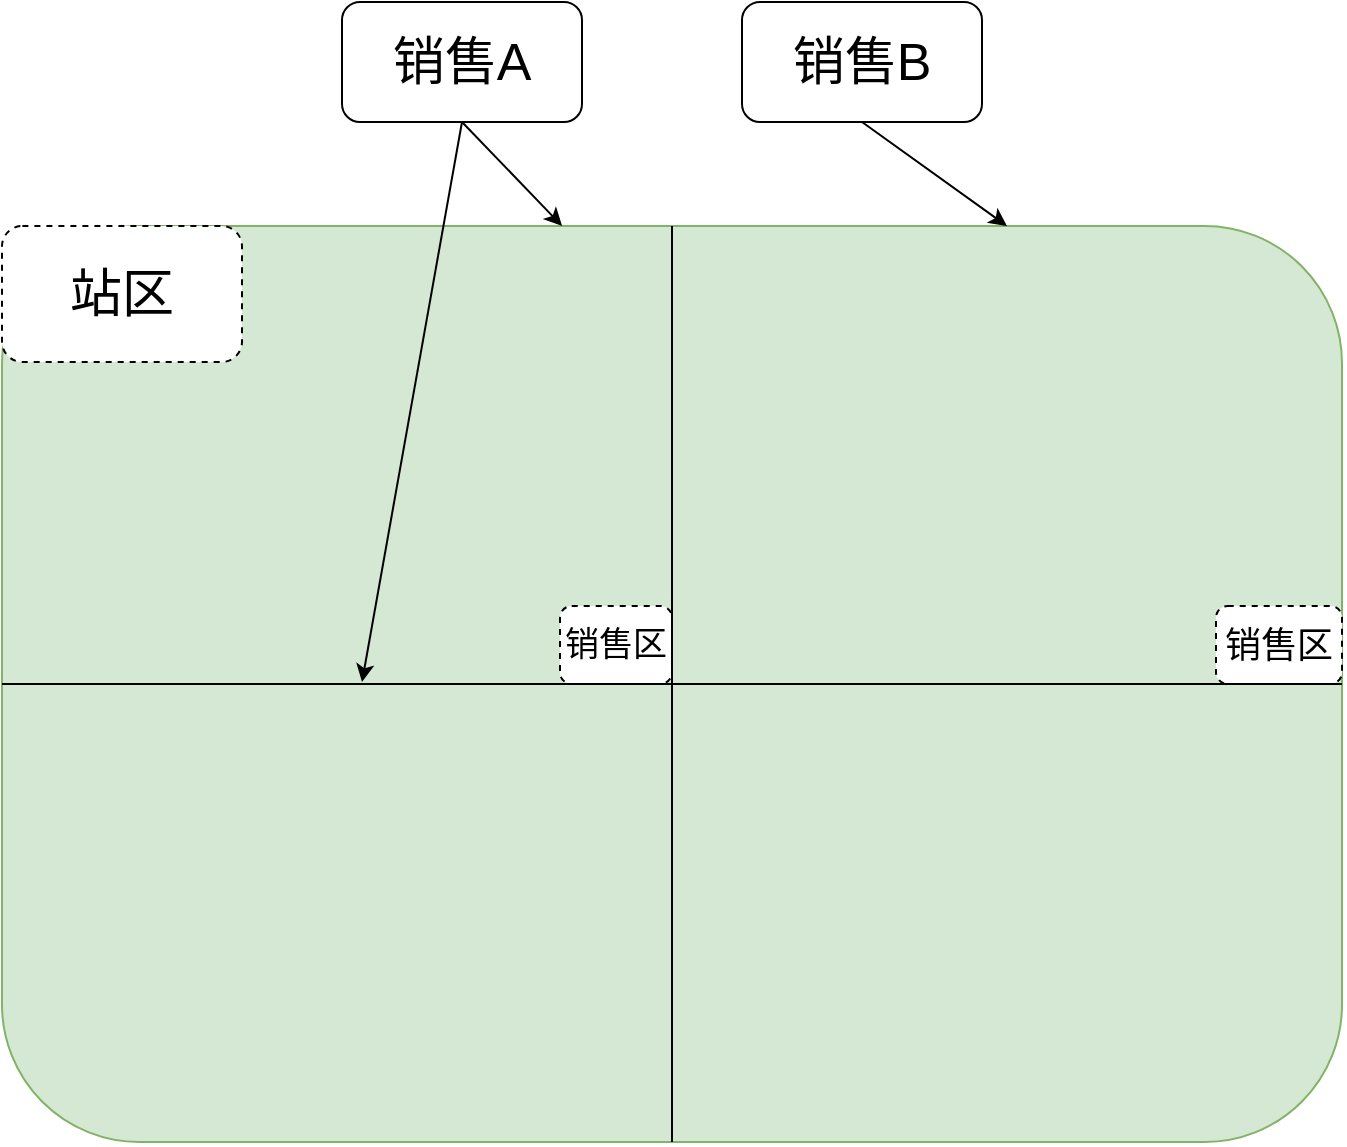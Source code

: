 <mxfile version="10.7.7" type="github"><diagram id="UthhU1icUwCilEFaWq7f" name="ç¬¬ 1 é¡µ"><mxGraphModel dx="1080" dy="725" grid="1" gridSize="10" guides="1" tooltips="1" connect="1" arrows="1" fold="1" page="1" pageScale="1" pageWidth="1169" pageHeight="827" math="0" shadow="0"><root><mxCell id="0"/><mxCell id="1" parent="0"/><mxCell id="f425W7qhpJUtHvG5EgDG-2" value="" style="rounded=1;whiteSpace=wrap;html=1;fillColor=#d5e8d4;strokeColor=#82b366;" parent="1" vertex="1"><mxGeometry x="270" y="232" width="670" height="458" as="geometry"/></mxCell><mxCell id="f425W7qhpJUtHvG5EgDG-3" value="&lt;font style=&quot;font-size: 26px&quot;&gt;站区&lt;/font&gt;" style="rounded=1;whiteSpace=wrap;html=1;dashed=1;" parent="1" vertex="1"><mxGeometry x="270" y="232" width="120" height="68" as="geometry"/></mxCell><mxCell id="f425W7qhpJUtHvG5EgDG-4" value="&lt;font style=&quot;font-size: 26px&quot;&gt;销售A&lt;/font&gt;" style="rounded=1;whiteSpace=wrap;html=1;" parent="1" vertex="1"><mxGeometry x="440" y="120" width="120" height="60" as="geometry"/></mxCell><mxCell id="f425W7qhpJUtHvG5EgDG-10" value="&lt;font style=&quot;font-size: 26px&quot;&gt;销售B&lt;/font&gt;" style="rounded=1;whiteSpace=wrap;html=1;" parent="1" vertex="1"><mxGeometry x="640" y="120" width="120" height="60" as="geometry"/></mxCell><mxCell id="f425W7qhpJUtHvG5EgDG-19" value="" style="endArrow=classic;html=1;exitX=0.5;exitY=1;exitDx=0;exitDy=0;entryX=0.75;entryY=0;entryDx=0;entryDy=0;" parent="1" source="f425W7qhpJUtHvG5EgDG-10" target="f425W7qhpJUtHvG5EgDG-2" edge="1"><mxGeometry width="50" height="50" relative="1" as="geometry"><mxPoint x="700" y="210" as="sourcePoint"/><mxPoint x="820.11" y="306.798" as="targetPoint"/></mxGeometry></mxCell><mxCell id="f425W7qhpJUtHvG5EgDG-17" value="" style="endArrow=classic;html=1;exitX=0.5;exitY=1;exitDx=0;exitDy=0;entryX=0.418;entryY=0;entryDx=0;entryDy=0;entryPerimeter=0;" parent="1" source="f425W7qhpJUtHvG5EgDG-4" target="f425W7qhpJUtHvG5EgDG-2" edge="1"><mxGeometry width="50" height="50" relative="1" as="geometry"><mxPoint x="500" y="210" as="sourcePoint"/><mxPoint x="580" y="390" as="targetPoint"/></mxGeometry></mxCell><mxCell id="f425W7qhpJUtHvG5EgDG-31" value="&lt;font style=&quot;font-size: 17px&quot;&gt;销售区&lt;/font&gt;" style="rounded=1;whiteSpace=wrap;html=1;dashed=1;" parent="1" vertex="1"><mxGeometry x="549" y="422" width="56" height="39" as="geometry"/></mxCell><mxCell id="f425W7qhpJUtHvG5EgDG-32" value="&lt;font style=&quot;font-size: 18px&quot;&gt;销售区&lt;/font&gt;" style="rounded=1;whiteSpace=wrap;html=1;dashed=1;" parent="1" vertex="1"><mxGeometry x="877" y="422" width="63" height="39" as="geometry"/></mxCell><mxCell id="HQ8cGMVjkYRhp6k_W9pS-5" value="" style="endArrow=none;html=1;entryX=1;entryY=0.5;entryDx=0;entryDy=0;exitX=0;exitY=0.5;exitDx=0;exitDy=0;" parent="1" source="f425W7qhpJUtHvG5EgDG-2" target="f425W7qhpJUtHvG5EgDG-2" edge="1"><mxGeometry width="50" height="50" relative="1" as="geometry"><mxPoint x="630" y="510" as="sourcePoint"/><mxPoint x="680" y="460" as="targetPoint"/></mxGeometry></mxCell><mxCell id="HQ8cGMVjkYRhp6k_W9pS-6" value="" style="endArrow=none;html=1;entryX=0.5;entryY=0;entryDx=0;entryDy=0;exitX=0.5;exitY=1;exitDx=0;exitDy=0;" parent="1" source="f425W7qhpJUtHvG5EgDG-2" target="f425W7qhpJUtHvG5EgDG-2" edge="1"><mxGeometry width="50" height="50" relative="1" as="geometry"><mxPoint x="450" y="460" as="sourcePoint"/><mxPoint x="500" y="410" as="targetPoint"/></mxGeometry></mxCell><mxCell id="f425W7qhpJUtHvG5EgDG-18" value="" style="endArrow=classic;html=1;exitX=0.5;exitY=1;exitDx=0;exitDy=0;" parent="1" source="f425W7qhpJUtHvG5EgDG-4" edge="1"><mxGeometry width="50" height="50" relative="1" as="geometry"><mxPoint x="500" y="190" as="sourcePoint"/><mxPoint x="450" y="460" as="targetPoint"/></mxGeometry></mxCell></root></mxGraphModel></diagram></mxfile>